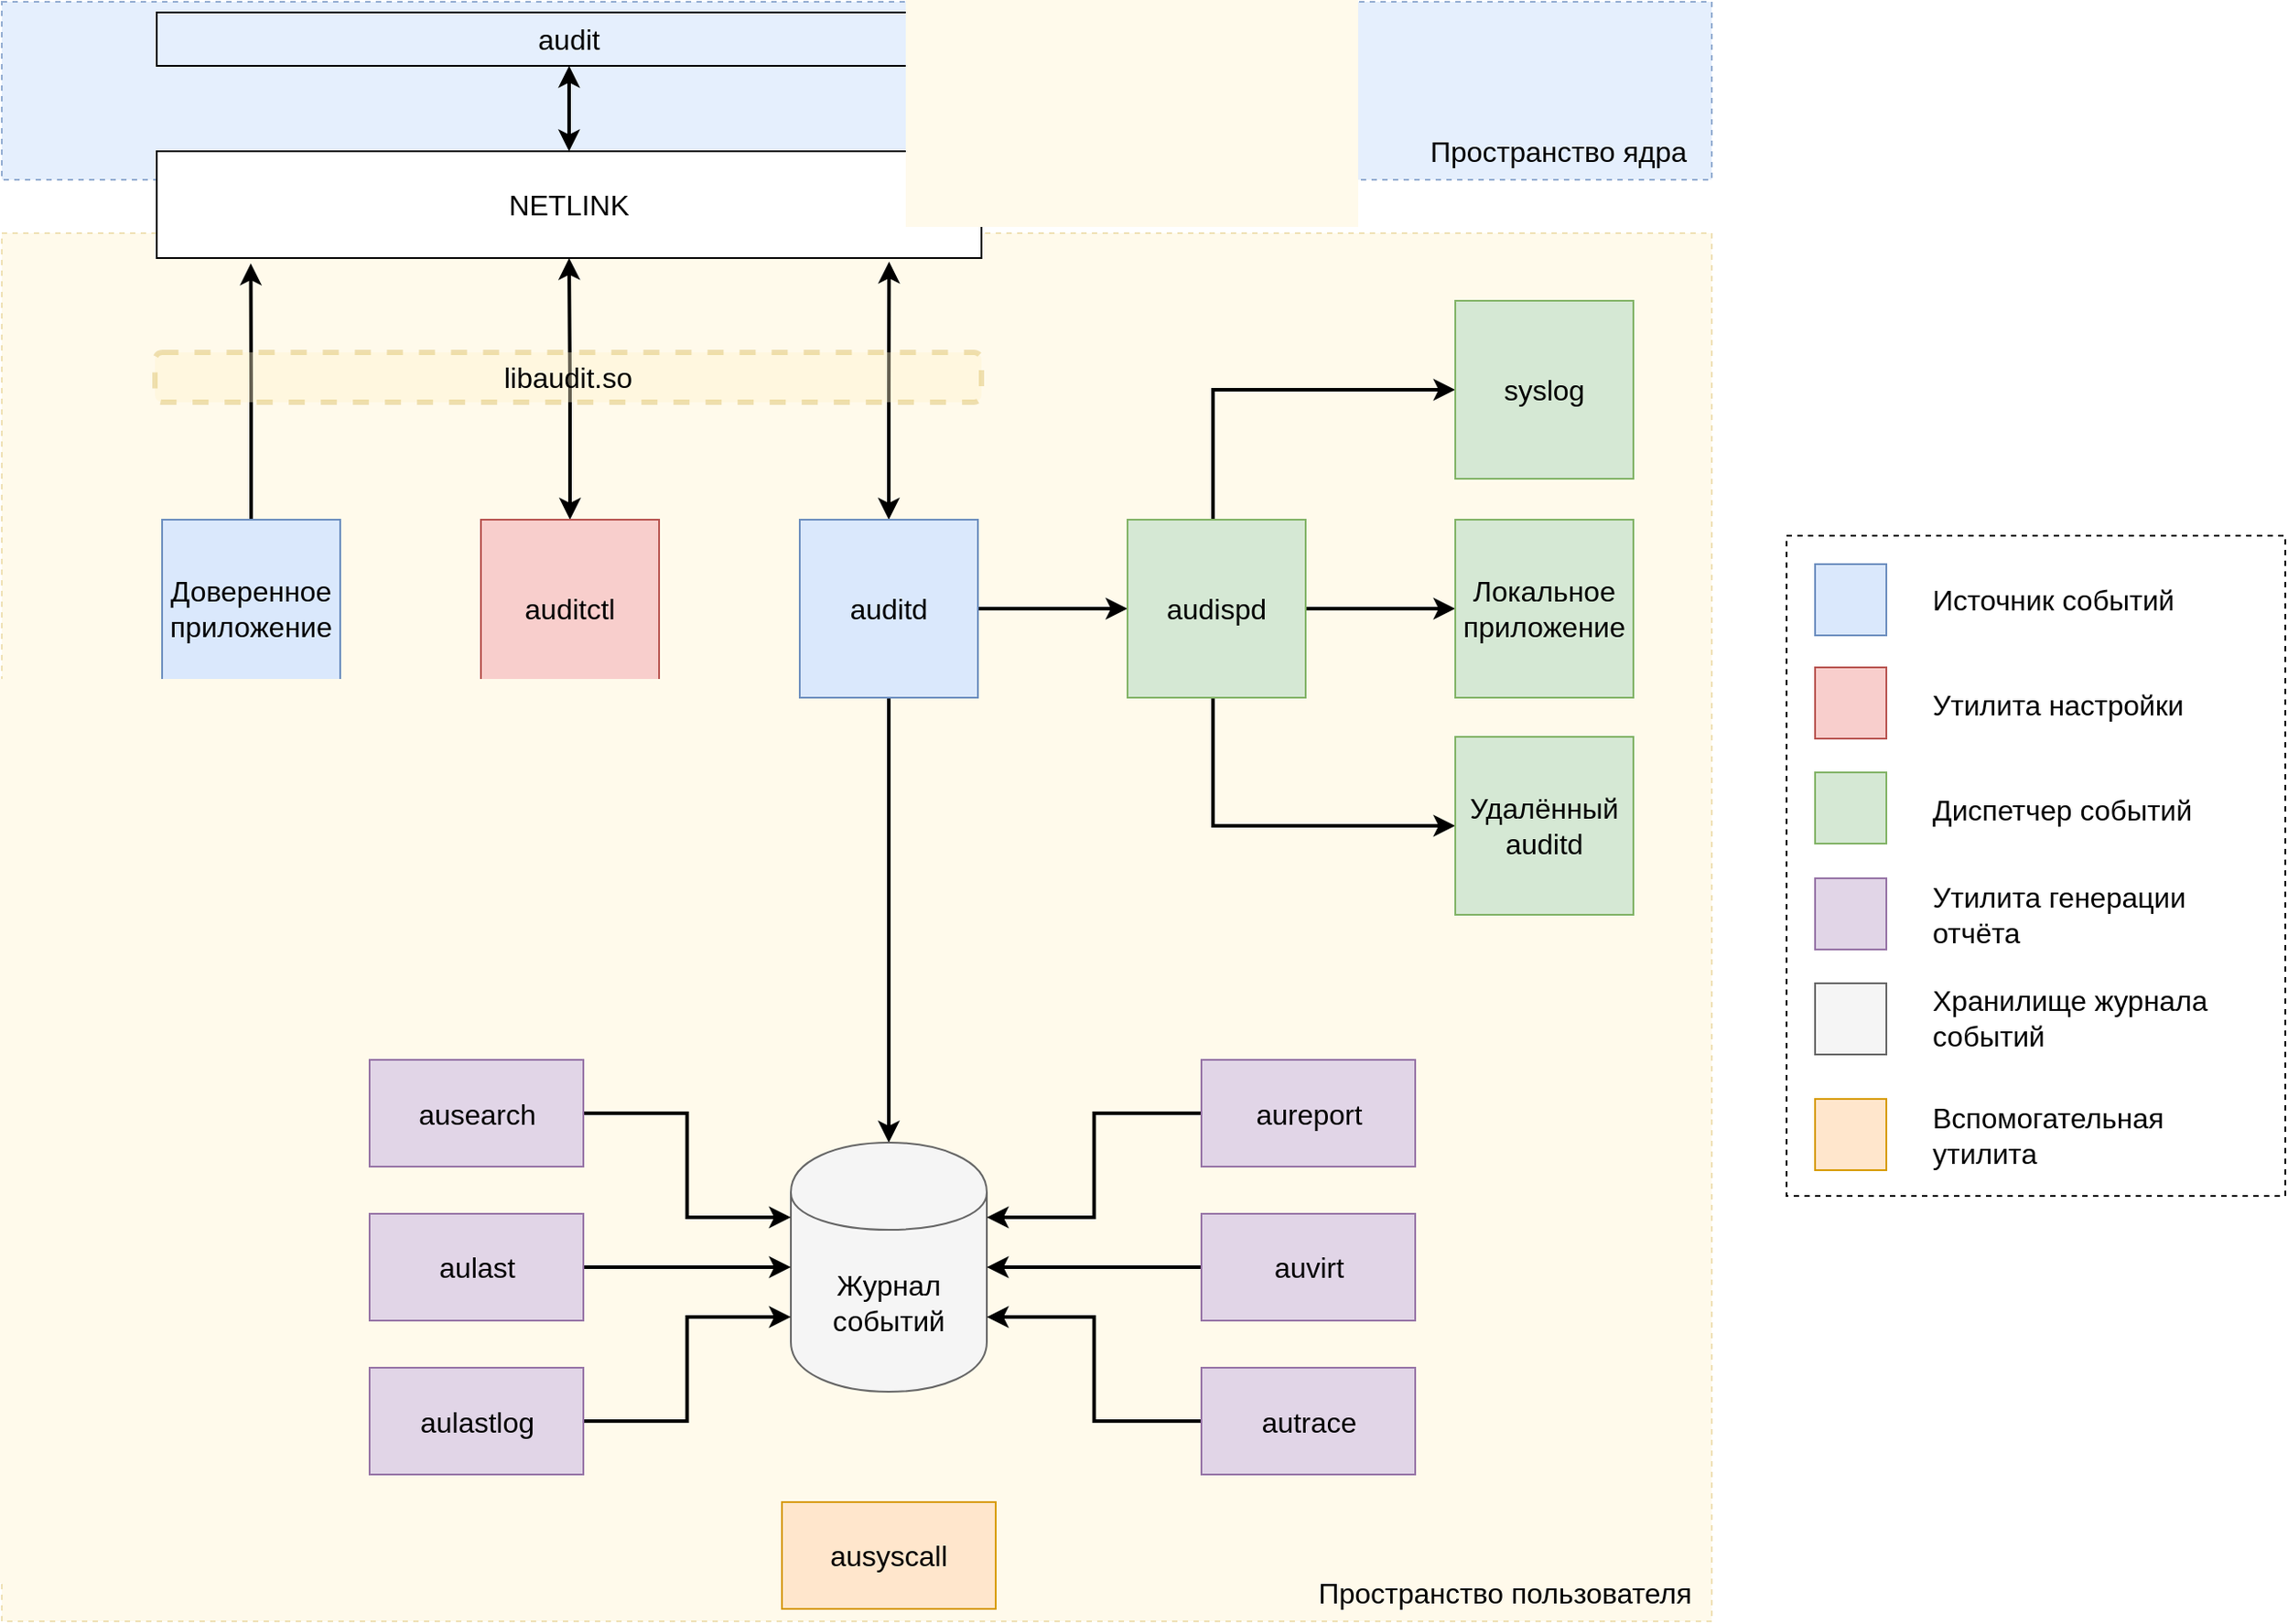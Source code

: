 <mxfile pages="1" version="11.2.4" type="device"><diagram id="kCLANapI7T4xDiJB4hAp" name="Page-1"><mxGraphModel dx="2062" dy="1242" grid="1" gridSize="10" guides="1" tooltips="1" connect="1" arrows="1" fold="1" page="1" pageScale="1" pageWidth="1400" pageHeight="1000" background="none" math="0" shadow="0"><root><mxCell id="0"/><mxCell id="1" parent="0"/><mxCell id="Q_VbQDyzU70Rjd8THp4q-4" value="" style="rounded=0;whiteSpace=wrap;html=1;glass=0;dashed=1;fillColor=#dae8fc;opacity=70;strokeColor=#6c8ebf;" parent="1" vertex="1"><mxGeometry x="40" y="30" width="960" height="100" as="geometry"/></mxCell><mxCell id="Q_VbQDyzU70Rjd8THp4q-3" value="" style="rounded=0;whiteSpace=wrap;html=1;fillColor=#fff2cc;dashed=1;glass=0;opacity=40;strokeColor=#d6b656;" parent="1" vertex="1"><mxGeometry x="40" y="160" width="960" height="780" as="geometry"/></mxCell><mxCell id="Q_VbQDyzU70Rjd8THp4q-16" style="edgeStyle=orthogonalEdgeStyle;rounded=0;orthogonalLoop=1;jettySize=auto;html=1;startArrow=classic;startFill=1;strokeWidth=2;" parent="1" source="ThpodUSTTR1z3O2Phoow-6" target="Q_VbQDyzU70Rjd8THp4q-7" edge="1"><mxGeometry relative="1" as="geometry"/></mxCell><mxCell id="ThpodUSTTR1z3O2Phoow-6" value="&lt;span style=&quot;font-size: 16px&quot;&gt;auditctl&lt;/span&gt;" style="whiteSpace=wrap;html=1;aspect=fixed;fillColor=#f8cecc;strokeColor=#b85450;" parent="1" vertex="1"><mxGeometry x="309" y="321" width="100" height="100" as="geometry"/></mxCell><mxCell id="kLdg2B0uxCS9KvEQhqrH-12" style="edgeStyle=orthogonalEdgeStyle;rounded=0;orthogonalLoop=1;jettySize=auto;html=1;entryX=0.5;entryY=0;entryDx=0;entryDy=0;startArrow=none;startFill=0;strokeWidth=2;" parent="1" source="ThpodUSTTR1z3O2Phoow-8" target="ThpodUSTTR1z3O2Phoow-10" edge="1"><mxGeometry relative="1" as="geometry"/></mxCell><mxCell id="kLdg2B0uxCS9KvEQhqrH-39" style="edgeStyle=orthogonalEdgeStyle;rounded=0;orthogonalLoop=1;jettySize=auto;html=1;entryX=0;entryY=0.5;entryDx=0;entryDy=0;startArrow=none;startFill=0;endArrow=classic;endFill=1;strokeWidth=2;" parent="1" source="ThpodUSTTR1z3O2Phoow-8" target="aAS4UcLTkdNeNacAPHff-5" edge="1"><mxGeometry relative="1" as="geometry"/></mxCell><mxCell id="Q_VbQDyzU70Rjd8THp4q-17" style="edgeStyle=orthogonalEdgeStyle;rounded=0;orthogonalLoop=1;jettySize=auto;html=1;entryX=0.888;entryY=1.033;entryDx=0;entryDy=0;entryPerimeter=0;startArrow=classic;startFill=1;strokeWidth=2;" parent="1" source="ThpodUSTTR1z3O2Phoow-8" target="Q_VbQDyzU70Rjd8THp4q-7" edge="1"><mxGeometry relative="1" as="geometry"/></mxCell><mxCell id="ThpodUSTTR1z3O2Phoow-8" value="&lt;span style=&quot;font-size: 16px&quot;&gt;auditd&lt;/span&gt;" style="whiteSpace=wrap;html=1;aspect=fixed;fillColor=#dae8fc;strokeColor=#6c8ebf;" parent="1" vertex="1"><mxGeometry x="488" y="321" width="100" height="100" as="geometry"/></mxCell><mxCell id="ThpodUSTTR1z3O2Phoow-10" value="&lt;font style=&quot;font-size: 16px&quot; color=&quot;#000000&quot;&gt;Журнал событий&lt;/font&gt;" style="shape=cylinder;whiteSpace=wrap;html=1;boundedLbl=1;backgroundOutline=1;fillColor=#f5f5f5;strokeColor=#666666;fontColor=#333333;" parent="1" vertex="1"><mxGeometry x="483" y="671" width="110" height="140" as="geometry"/></mxCell><mxCell id="kLdg2B0uxCS9KvEQhqrH-51" style="edgeStyle=orthogonalEdgeStyle;rounded=0;orthogonalLoop=1;jettySize=auto;html=1;entryX=0;entryY=0.3;entryDx=0;entryDy=0;startArrow=none;startFill=0;endArrow=classic;endFill=1;strokeWidth=2;" parent="1" source="ThpodUSTTR1z3O2Phoow-11" target="ThpodUSTTR1z3O2Phoow-10" edge="1"><mxGeometry relative="1" as="geometry"/></mxCell><mxCell id="ThpodUSTTR1z3O2Phoow-11" value="&lt;font style=&quot;font-size: 16px&quot;&gt;ausearch&lt;/font&gt;" style="rounded=0;whiteSpace=wrap;html=1;fillColor=#e1d5e7;strokeColor=#9673a6;" parent="1" vertex="1"><mxGeometry x="246.5" y="624.5" width="120" height="60" as="geometry"/></mxCell><mxCell id="kLdg2B0uxCS9KvEQhqrH-48" style="edgeStyle=orthogonalEdgeStyle;rounded=0;orthogonalLoop=1;jettySize=auto;html=1;entryX=1;entryY=0.3;entryDx=0;entryDy=0;startArrow=none;startFill=0;endArrow=classic;endFill=1;strokeWidth=2;" parent="1" source="ThpodUSTTR1z3O2Phoow-12" target="ThpodUSTTR1z3O2Phoow-10" edge="1"><mxGeometry relative="1" as="geometry"/></mxCell><mxCell id="ThpodUSTTR1z3O2Phoow-12" value="&lt;font style=&quot;font-size: 16px&quot;&gt;aureport&lt;/font&gt;" style="rounded=0;whiteSpace=wrap;html=1;fillColor=#e1d5e7;strokeColor=#9673a6;" parent="1" vertex="1"><mxGeometry x="713.5" y="624.5" width="120" height="60" as="geometry"/></mxCell><mxCell id="kLdg2B0uxCS9KvEQhqrH-53" style="edgeStyle=orthogonalEdgeStyle;rounded=0;orthogonalLoop=1;jettySize=auto;html=1;entryX=0;entryY=0.7;entryDx=0;entryDy=0;startArrow=none;startFill=0;endArrow=classic;endFill=1;strokeWidth=2;" parent="1" source="ThpodUSTTR1z3O2Phoow-13" target="ThpodUSTTR1z3O2Phoow-10" edge="1"><mxGeometry relative="1" as="geometry"/></mxCell><mxCell id="ThpodUSTTR1z3O2Phoow-13" value="&lt;font style=&quot;font-size: 16px&quot;&gt;aulastlog&lt;/font&gt;" style="rounded=0;whiteSpace=wrap;html=1;fillColor=#e1d5e7;strokeColor=#9673a6;" parent="1" vertex="1"><mxGeometry x="246.5" y="797.5" width="120" height="60" as="geometry"/></mxCell><mxCell id="kLdg2B0uxCS9KvEQhqrH-37" style="edgeStyle=orthogonalEdgeStyle;rounded=0;orthogonalLoop=1;jettySize=auto;html=1;entryX=0;entryY=0.5;entryDx=0;entryDy=0;startArrow=none;startFill=0;endArrow=classic;endFill=1;strokeWidth=2;" parent="1" source="aAS4UcLTkdNeNacAPHff-5" target="aAS4UcLTkdNeNacAPHff-75" edge="1"><mxGeometry relative="1" as="geometry"/></mxCell><mxCell id="kLdg2B0uxCS9KvEQhqrH-43" style="edgeStyle=orthogonalEdgeStyle;rounded=0;orthogonalLoop=1;jettySize=auto;html=1;entryX=0;entryY=0.5;entryDx=0;entryDy=0;startArrow=none;startFill=0;endArrow=classic;endFill=1;strokeWidth=2;" parent="1" source="aAS4UcLTkdNeNacAPHff-5" target="aAS4UcLTkdNeNacAPHff-54" edge="1"><mxGeometry relative="1" as="geometry"><Array as="points"><mxPoint x="720" y="248"/></Array></mxGeometry></mxCell><mxCell id="kLdg2B0uxCS9KvEQhqrH-46" style="edgeStyle=orthogonalEdgeStyle;rounded=0;orthogonalLoop=1;jettySize=auto;html=1;entryX=0;entryY=0.5;entryDx=0;entryDy=0;startArrow=none;startFill=0;endArrow=classic;endFill=1;strokeWidth=2;" parent="1" source="aAS4UcLTkdNeNacAPHff-5" target="kLdg2B0uxCS9KvEQhqrH-2" edge="1"><mxGeometry relative="1" as="geometry"><Array as="points"><mxPoint x="720" y="493"/></Array></mxGeometry></mxCell><mxCell id="aAS4UcLTkdNeNacAPHff-5" value="&lt;span style=&quot;font-size: 16px&quot;&gt;audispd&lt;br&gt;&lt;/span&gt;" style="whiteSpace=wrap;html=1;aspect=fixed;fillColor=#d5e8d4;strokeColor=#82b366;" parent="1" vertex="1"><mxGeometry x="672" y="321" width="100" height="100" as="geometry"/></mxCell><mxCell id="aAS4UcLTkdNeNacAPHff-7" value="&lt;font style=&quot;font-size: 16px&quot;&gt;ausyscall&lt;/font&gt;" style="rounded=0;whiteSpace=wrap;html=1;fillColor=#ffe6cc;strokeColor=#d79b00;" parent="1" vertex="1"><mxGeometry x="478" y="873" width="120" height="60" as="geometry"/></mxCell><mxCell id="kLdg2B0uxCS9KvEQhqrH-52" style="edgeStyle=orthogonalEdgeStyle;rounded=0;orthogonalLoop=1;jettySize=auto;html=1;entryX=0;entryY=0.5;entryDx=0;entryDy=0;startArrow=none;startFill=0;endArrow=classic;endFill=1;strokeWidth=2;" parent="1" source="aAS4UcLTkdNeNacAPHff-8" target="ThpodUSTTR1z3O2Phoow-10" edge="1"><mxGeometry relative="1" as="geometry"/></mxCell><mxCell id="aAS4UcLTkdNeNacAPHff-8" value="&lt;font style=&quot;font-size: 16px&quot;&gt;aulast&lt;br&gt;&lt;/font&gt;" style="rounded=0;whiteSpace=wrap;html=1;fillColor=#e1d5e7;strokeColor=#9673a6;" parent="1" vertex="1"><mxGeometry x="246.5" y="711" width="120" height="60" as="geometry"/></mxCell><mxCell id="Q_VbQDyzU70Rjd8THp4q-20" style="edgeStyle=orthogonalEdgeStyle;rounded=0;orthogonalLoop=1;jettySize=auto;html=1;entryX=0.114;entryY=1.05;entryDx=0;entryDy=0;entryPerimeter=0;startArrow=none;startFill=0;strokeWidth=2;" parent="1" source="aAS4UcLTkdNeNacAPHff-11" target="Q_VbQDyzU70Rjd8THp4q-7" edge="1"><mxGeometry relative="1" as="geometry"/></mxCell><mxCell id="aAS4UcLTkdNeNacAPHff-11" value="&lt;font style=&quot;font-size: 16px&quot;&gt;Доверенное приложение&lt;/font&gt;" style="whiteSpace=wrap;html=1;aspect=fixed;fillColor=#dae8fc;strokeColor=#6c8ebf;" parent="1" vertex="1"><mxGeometry x="130" y="321" width="100" height="100" as="geometry"/></mxCell><mxCell id="kLdg2B0uxCS9KvEQhqrH-49" style="edgeStyle=orthogonalEdgeStyle;rounded=0;orthogonalLoop=1;jettySize=auto;html=1;entryX=1;entryY=0.5;entryDx=0;entryDy=0;startArrow=none;startFill=0;endArrow=classic;endFill=1;strokeWidth=2;" parent="1" source="aAS4UcLTkdNeNacAPHff-21" target="ThpodUSTTR1z3O2Phoow-10" edge="1"><mxGeometry relative="1" as="geometry"/></mxCell><mxCell id="aAS4UcLTkdNeNacAPHff-21" value="&lt;font style=&quot;font-size: 16px&quot;&gt;auvirt&lt;br&gt;&lt;/font&gt;" style="rounded=0;whiteSpace=wrap;html=1;fillColor=#e1d5e7;strokeColor=#9673a6;" parent="1" vertex="1"><mxGeometry x="713.5" y="711" width="120" height="60" as="geometry"/></mxCell><mxCell id="kLdg2B0uxCS9KvEQhqrH-50" style="edgeStyle=orthogonalEdgeStyle;rounded=0;orthogonalLoop=1;jettySize=auto;html=1;entryX=1;entryY=0.7;entryDx=0;entryDy=0;startArrow=none;startFill=0;endArrow=classic;endFill=1;strokeWidth=2;" parent="1" source="aAS4UcLTkdNeNacAPHff-28" target="ThpodUSTTR1z3O2Phoow-10" edge="1"><mxGeometry relative="1" as="geometry"/></mxCell><mxCell id="aAS4UcLTkdNeNacAPHff-28" value="&lt;font style=&quot;font-size: 16px&quot;&gt;autrace&lt;/font&gt;" style="rounded=0;whiteSpace=wrap;html=1;fillColor=#e1d5e7;strokeColor=#9673a6;" parent="1" vertex="1"><mxGeometry x="713.5" y="797.5" width="120" height="60" as="geometry"/></mxCell><mxCell id="aAS4UcLTkdNeNacAPHff-54" value="&lt;span style=&quot;font-size: 16px&quot;&gt;syslog&lt;br&gt;&lt;/span&gt;" style="whiteSpace=wrap;html=1;aspect=fixed;fillColor=#d5e8d4;strokeColor=#82b366;" parent="1" vertex="1"><mxGeometry x="856" y="198" width="100" height="100" as="geometry"/></mxCell><mxCell id="aAS4UcLTkdNeNacAPHff-75" value="&lt;span style=&quot;font-size: 16px&quot;&gt;Локальное&lt;br&gt;приложение&lt;br&gt;&lt;/span&gt;" style="whiteSpace=wrap;html=1;aspect=fixed;fillColor=#d5e8d4;strokeColor=#82b366;" parent="1" vertex="1"><mxGeometry x="856" y="321" width="100" height="100" as="geometry"/></mxCell><mxCell id="kLdg2B0uxCS9KvEQhqrH-2" value="&lt;span style=&quot;font-size: 16px&quot;&gt;Удалённый auditd&lt;br&gt;&lt;/span&gt;" style="whiteSpace=wrap;html=1;aspect=fixed;fillColor=#d5e8d4;strokeColor=#82b366;" parent="1" vertex="1"><mxGeometry x="856" y="443" width="100" height="100" as="geometry"/></mxCell><mxCell id="kLdg2B0uxCS9KvEQhqrH-70" value="" style="group" parent="1" vertex="1" connectable="0"><mxGeometry x="1042" y="330" width="280" height="371" as="geometry"/></mxCell><mxCell id="kLdg2B0uxCS9KvEQhqrH-62" value="" style="rounded=0;whiteSpace=wrap;html=1;shadow=0;glass=0;dashed=1;comic=0;align=left;fillColor=none;" parent="kLdg2B0uxCS9KvEQhqrH-70" vertex="1"><mxGeometry width="280" height="371" as="geometry"/></mxCell><mxCell id="kLdg2B0uxCS9KvEQhqrH-31" value="" style="whiteSpace=wrap;html=1;aspect=fixed;fillColor=#dae8fc;strokeColor=#6c8ebf;" parent="kLdg2B0uxCS9KvEQhqrH-70" vertex="1"><mxGeometry x="16" y="16" width="40" height="40" as="geometry"/></mxCell><mxCell id="kLdg2B0uxCS9KvEQhqrH-32" value="" style="whiteSpace=wrap;html=1;aspect=fixed;fillColor=#d5e8d4;strokeColor=#82b366;" parent="kLdg2B0uxCS9KvEQhqrH-70" vertex="1"><mxGeometry x="16" y="133" width="40" height="40" as="geometry"/></mxCell><mxCell id="kLdg2B0uxCS9KvEQhqrH-33" value="" style="whiteSpace=wrap;html=1;aspect=fixed;fillColor=#f8cecc;strokeColor=#b85450;" parent="kLdg2B0uxCS9KvEQhqrH-70" vertex="1"><mxGeometry x="16" y="74" width="40" height="40" as="geometry"/></mxCell><mxCell id="kLdg2B0uxCS9KvEQhqrH-34" value="" style="whiteSpace=wrap;html=1;aspect=fixed;fillColor=#e1d5e7;strokeColor=#9673a6;" parent="kLdg2B0uxCS9KvEQhqrH-70" vertex="1"><mxGeometry x="16" y="192.5" width="40" height="40" as="geometry"/></mxCell><mxCell id="kLdg2B0uxCS9KvEQhqrH-38" value="" style="whiteSpace=wrap;html=1;aspect=fixed;fillColor=#f5f5f5;strokeColor=#666666;fontColor=#333333;" parent="kLdg2B0uxCS9KvEQhqrH-70" vertex="1"><mxGeometry x="16" y="251.5" width="40" height="40" as="geometry"/></mxCell><mxCell id="kLdg2B0uxCS9KvEQhqrH-58" value="&lt;font style=&quot;font-size: 16px&quot;&gt;Источник событий&lt;/font&gt;" style="text;html=1;strokeColor=none;fillColor=none;align=left;verticalAlign=middle;whiteSpace=wrap;rounded=0;shadow=0;glass=0;dashed=1;comic=0;" parent="kLdg2B0uxCS9KvEQhqrH-70" vertex="1"><mxGeometry x="80" y="15" width="190" height="41" as="geometry"/></mxCell><mxCell id="kLdg2B0uxCS9KvEQhqrH-59" value="&lt;font style=&quot;font-size: 16px&quot;&gt;Утилита настройки&lt;/font&gt;" style="text;html=1;strokeColor=none;fillColor=none;align=left;verticalAlign=middle;whiteSpace=wrap;rounded=0;shadow=0;glass=0;dashed=1;comic=0;" parent="kLdg2B0uxCS9KvEQhqrH-70" vertex="1"><mxGeometry x="80" y="74" width="190" height="41" as="geometry"/></mxCell><mxCell id="kLdg2B0uxCS9KvEQhqrH-60" value="&lt;span style=&quot;font-size: 16px&quot;&gt;Диспетчер событий&lt;/span&gt;" style="text;html=1;strokeColor=none;fillColor=none;align=left;verticalAlign=middle;whiteSpace=wrap;rounded=0;shadow=0;glass=0;dashed=1;comic=0;" parent="kLdg2B0uxCS9KvEQhqrH-70" vertex="1"><mxGeometry x="80" y="133.5" width="190" height="41" as="geometry"/></mxCell><mxCell id="kLdg2B0uxCS9KvEQhqrH-61" value="" style="whiteSpace=wrap;html=1;aspect=fixed;fillColor=#ffe6cc;strokeColor=#d79b00;" parent="kLdg2B0uxCS9KvEQhqrH-70" vertex="1"><mxGeometry x="16" y="316.5" width="40" height="40" as="geometry"/></mxCell><mxCell id="kLdg2B0uxCS9KvEQhqrH-63" value="&lt;span style=&quot;font-size: 16px&quot;&gt;Утилита генерации отчёта&lt;/span&gt;" style="text;html=1;strokeColor=none;fillColor=none;align=left;verticalAlign=middle;whiteSpace=wrap;rounded=0;shadow=0;glass=0;dashed=1;comic=0;" parent="kLdg2B0uxCS9KvEQhqrH-70" vertex="1"><mxGeometry x="80" y="192.5" width="190" height="41" as="geometry"/></mxCell><mxCell id="kLdg2B0uxCS9KvEQhqrH-64" value="&lt;span style=&quot;font-size: 16px&quot;&gt;Хранилище журнала событий&lt;/span&gt;" style="text;html=1;strokeColor=none;fillColor=none;align=left;verticalAlign=middle;whiteSpace=wrap;rounded=0;shadow=0;glass=0;dashed=1;comic=0;" parent="kLdg2B0uxCS9KvEQhqrH-70" vertex="1"><mxGeometry x="80" y="250.5" width="190" height="41" as="geometry"/></mxCell><mxCell id="kLdg2B0uxCS9KvEQhqrH-65" value="&lt;span style=&quot;font-size: 16px&quot;&gt;Вспомогательная утилита&lt;/span&gt;" style="text;html=1;strokeColor=none;fillColor=none;align=left;verticalAlign=middle;whiteSpace=wrap;rounded=0;shadow=0;glass=0;dashed=1;comic=0;" parent="kLdg2B0uxCS9KvEQhqrH-70" vertex="1"><mxGeometry x="80" y="316.5" width="190" height="41" as="geometry"/></mxCell><mxCell id="Q_VbQDyzU70Rjd8THp4q-5" value="&lt;font style=&quot;font-size: 16px&quot;&gt;libaudit.so&lt;/font&gt;" style="rounded=1;whiteSpace=wrap;html=1;opacity=40;dashed=1;fillColor=#fff2cc;strokeColor=#d6b656;strokeWidth=3;perimeterSpacing=3;" parent="1" vertex="1"><mxGeometry x="126" y="227" width="464" height="28" as="geometry"/></mxCell><mxCell id="Q_VbQDyzU70Rjd8THp4q-7" value="&lt;font style=&quot;font-size: 16px&quot;&gt;NETLINK&lt;/font&gt;" style="rounded=0;whiteSpace=wrap;html=1;glass=0;fillColor=#ffffff;" parent="1" vertex="1"><mxGeometry x="127" y="114" width="463" height="60" as="geometry"/></mxCell><mxCell id="Q_VbQDyzU70Rjd8THp4q-9" value="&lt;font style=&quot;font-size: 16px&quot;&gt;Пространство пользователя&lt;/font&gt;" style="text;html=1;strokeColor=none;fillColor=none;align=center;verticalAlign=middle;whiteSpace=wrap;rounded=0;glass=0;" parent="1" vertex="1"><mxGeometry x="773.5" y="914" width="220" height="20" as="geometry"/></mxCell><mxCell id="Q_VbQDyzU70Rjd8THp4q-10" value="&lt;font style=&quot;font-size: 16px&quot;&gt;Пространство ядра&lt;/font&gt;" style="text;html=1;strokeColor=none;fillColor=none;align=center;verticalAlign=middle;whiteSpace=wrap;rounded=0;glass=0;" parent="1" vertex="1"><mxGeometry x="833.5" y="104" width="160" height="20" as="geometry"/></mxCell><mxCell id="Q_VbQDyzU70Rjd8THp4q-23" style="edgeStyle=orthogonalEdgeStyle;rounded=0;orthogonalLoop=1;jettySize=auto;html=1;entryX=0.5;entryY=0;entryDx=0;entryDy=0;startArrow=classic;startFill=1;strokeWidth=2;" parent="1" source="Q_VbQDyzU70Rjd8THp4q-18" target="Q_VbQDyzU70Rjd8THp4q-7" edge="1"><mxGeometry relative="1" as="geometry"/></mxCell><mxCell id="Q_VbQDyzU70Rjd8THp4q-18" value="&lt;font style=&quot;font-size: 16px&quot;&gt;audit&lt;/font&gt;" style="rounded=0;whiteSpace=wrap;html=1;glass=0;fillColor=none;align=center;" parent="1" vertex="1"><mxGeometry x="127" y="36" width="463" height="30" as="geometry"/></mxCell></root></mxGraphModel></diagram></mxfile>